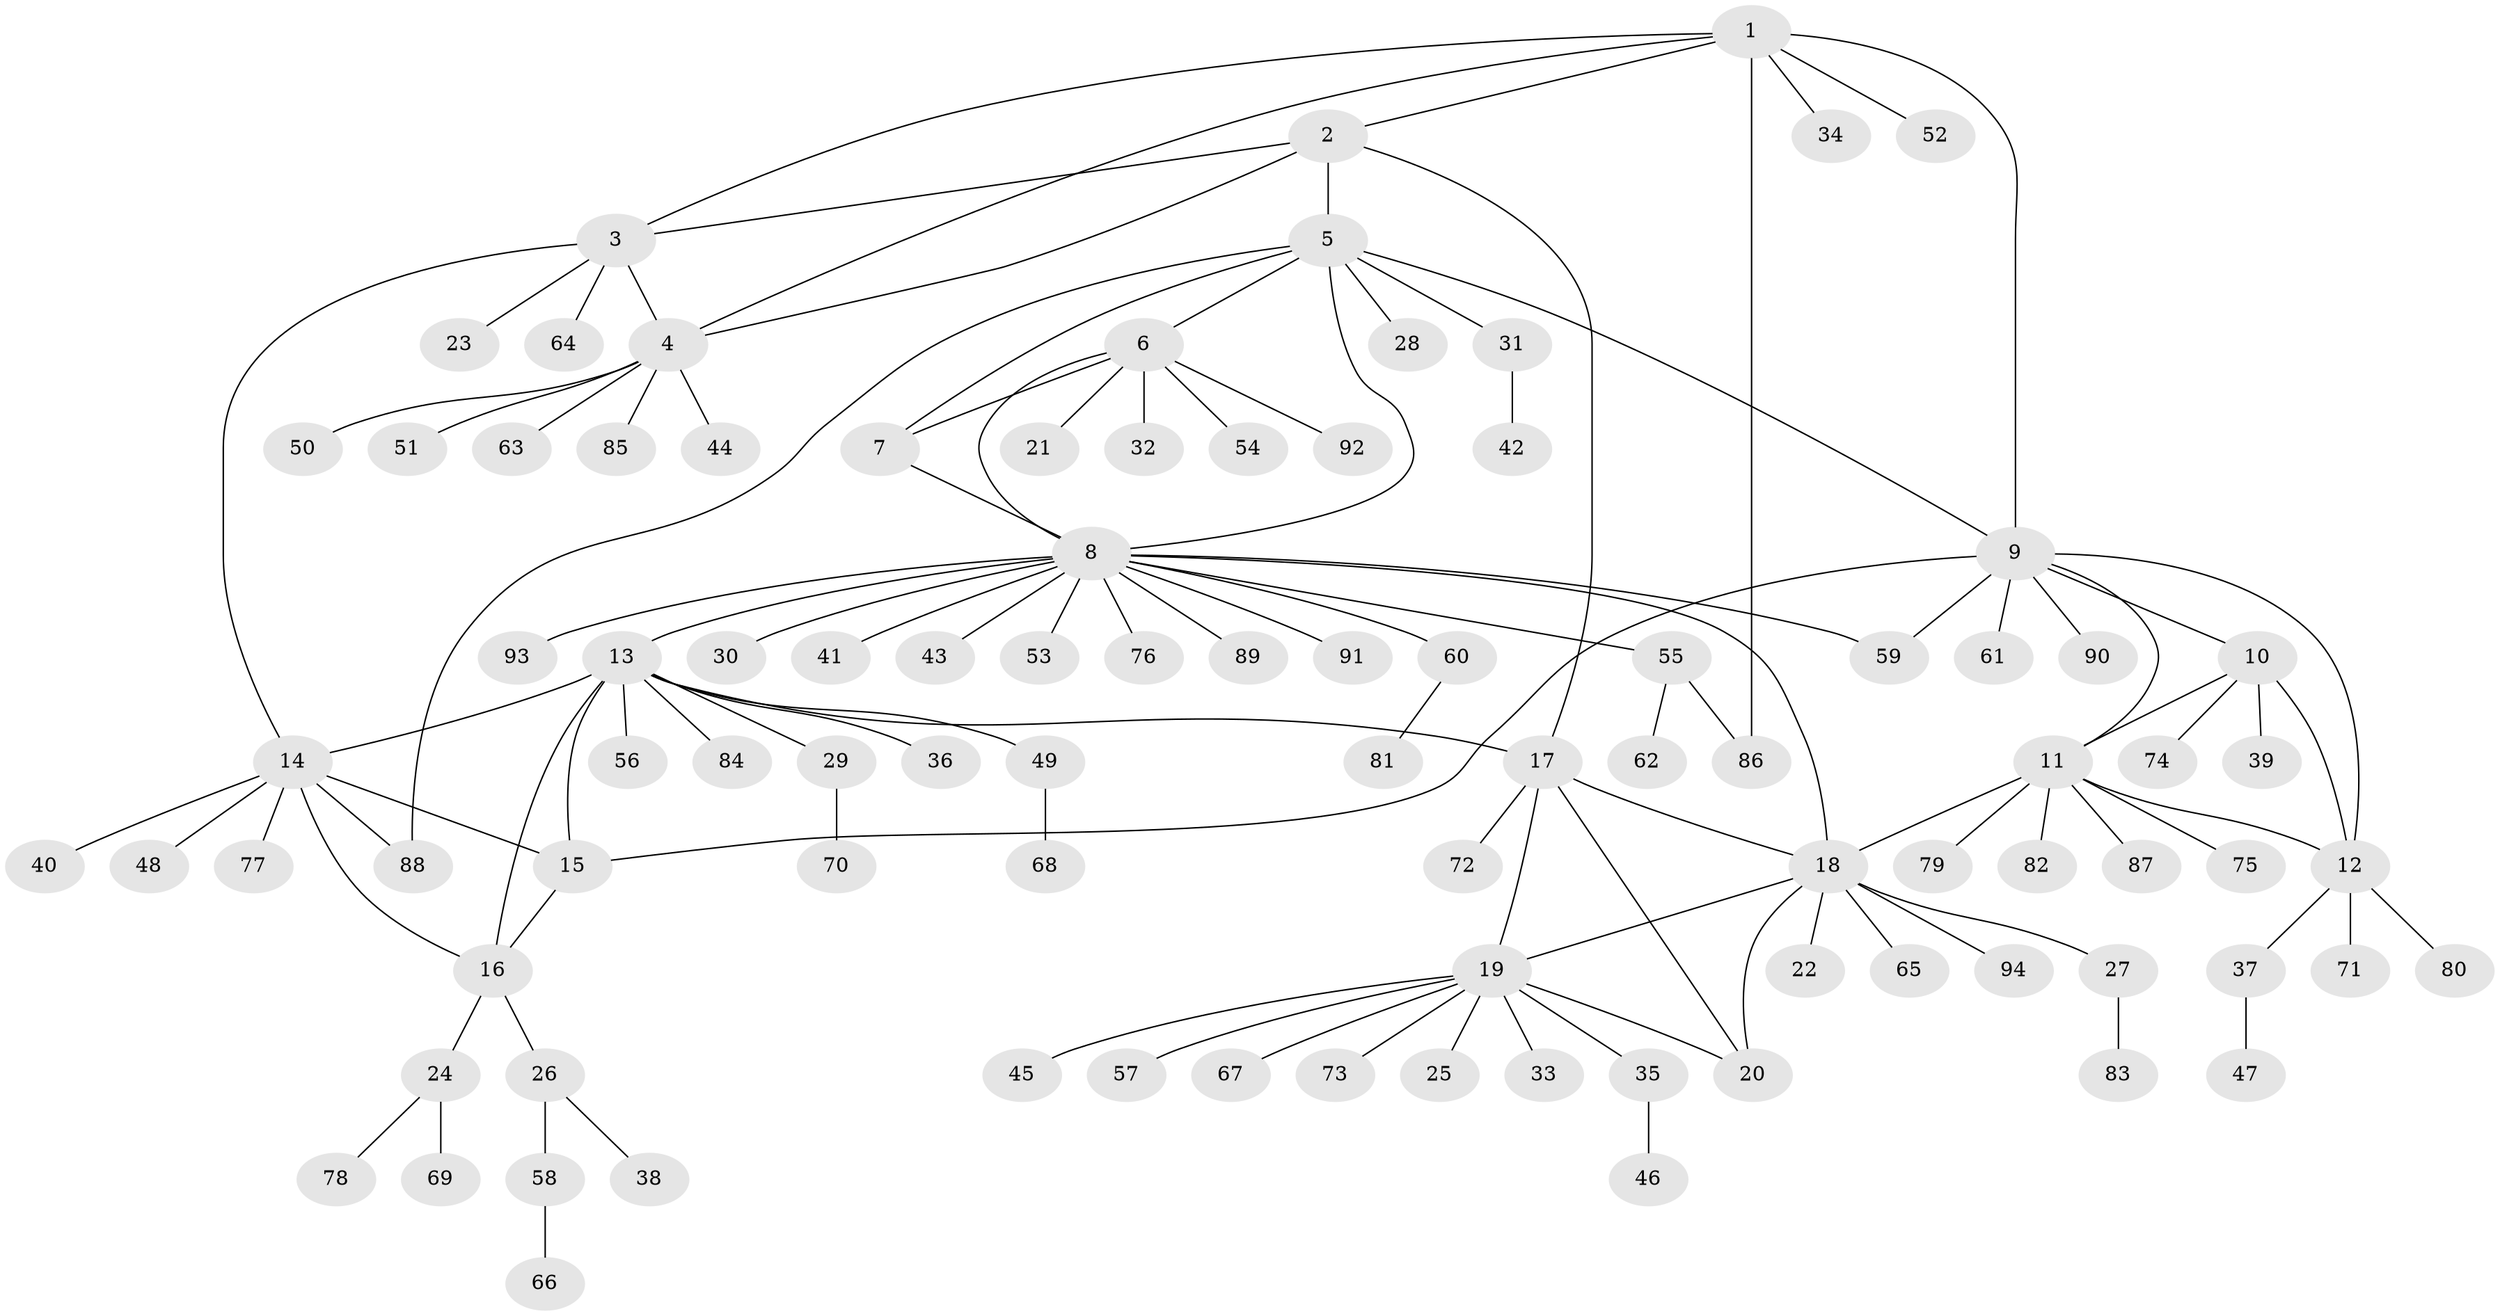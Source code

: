// coarse degree distribution, {6: 0.027777777777777776, 5: 0.06944444444444445, 7: 0.05555555555555555, 14: 0.013888888888888888, 9: 0.027777777777777776, 4: 0.027777777777777776, 8: 0.027777777777777776, 1: 0.6805555555555556, 3: 0.027777777777777776, 2: 0.041666666666666664}
// Generated by graph-tools (version 1.1) at 2025/24/03/03/25 07:24:18]
// undirected, 94 vertices, 117 edges
graph export_dot {
graph [start="1"]
  node [color=gray90,style=filled];
  1;
  2;
  3;
  4;
  5;
  6;
  7;
  8;
  9;
  10;
  11;
  12;
  13;
  14;
  15;
  16;
  17;
  18;
  19;
  20;
  21;
  22;
  23;
  24;
  25;
  26;
  27;
  28;
  29;
  30;
  31;
  32;
  33;
  34;
  35;
  36;
  37;
  38;
  39;
  40;
  41;
  42;
  43;
  44;
  45;
  46;
  47;
  48;
  49;
  50;
  51;
  52;
  53;
  54;
  55;
  56;
  57;
  58;
  59;
  60;
  61;
  62;
  63;
  64;
  65;
  66;
  67;
  68;
  69;
  70;
  71;
  72;
  73;
  74;
  75;
  76;
  77;
  78;
  79;
  80;
  81;
  82;
  83;
  84;
  85;
  86;
  87;
  88;
  89;
  90;
  91;
  92;
  93;
  94;
  1 -- 2;
  1 -- 3;
  1 -- 4;
  1 -- 9;
  1 -- 34;
  1 -- 52;
  1 -- 86;
  2 -- 3;
  2 -- 4;
  2 -- 5;
  2 -- 17;
  3 -- 4;
  3 -- 14;
  3 -- 23;
  3 -- 64;
  4 -- 44;
  4 -- 50;
  4 -- 51;
  4 -- 63;
  4 -- 85;
  5 -- 6;
  5 -- 7;
  5 -- 8;
  5 -- 9;
  5 -- 28;
  5 -- 31;
  5 -- 88;
  6 -- 7;
  6 -- 8;
  6 -- 21;
  6 -- 32;
  6 -- 54;
  6 -- 92;
  7 -- 8;
  8 -- 13;
  8 -- 18;
  8 -- 30;
  8 -- 41;
  8 -- 43;
  8 -- 53;
  8 -- 55;
  8 -- 59;
  8 -- 60;
  8 -- 76;
  8 -- 89;
  8 -- 91;
  8 -- 93;
  9 -- 10;
  9 -- 11;
  9 -- 12;
  9 -- 15;
  9 -- 59;
  9 -- 61;
  9 -- 90;
  10 -- 11;
  10 -- 12;
  10 -- 39;
  10 -- 74;
  11 -- 12;
  11 -- 18;
  11 -- 75;
  11 -- 79;
  11 -- 82;
  11 -- 87;
  12 -- 37;
  12 -- 71;
  12 -- 80;
  13 -- 14;
  13 -- 15;
  13 -- 16;
  13 -- 17;
  13 -- 29;
  13 -- 36;
  13 -- 49;
  13 -- 56;
  13 -- 84;
  14 -- 15;
  14 -- 16;
  14 -- 40;
  14 -- 48;
  14 -- 77;
  14 -- 88;
  15 -- 16;
  16 -- 24;
  16 -- 26;
  17 -- 18;
  17 -- 19;
  17 -- 20;
  17 -- 72;
  18 -- 19;
  18 -- 20;
  18 -- 22;
  18 -- 27;
  18 -- 65;
  18 -- 94;
  19 -- 20;
  19 -- 25;
  19 -- 33;
  19 -- 35;
  19 -- 45;
  19 -- 57;
  19 -- 67;
  19 -- 73;
  24 -- 69;
  24 -- 78;
  26 -- 38;
  26 -- 58;
  27 -- 83;
  29 -- 70;
  31 -- 42;
  35 -- 46;
  37 -- 47;
  49 -- 68;
  55 -- 62;
  55 -- 86;
  58 -- 66;
  60 -- 81;
}
